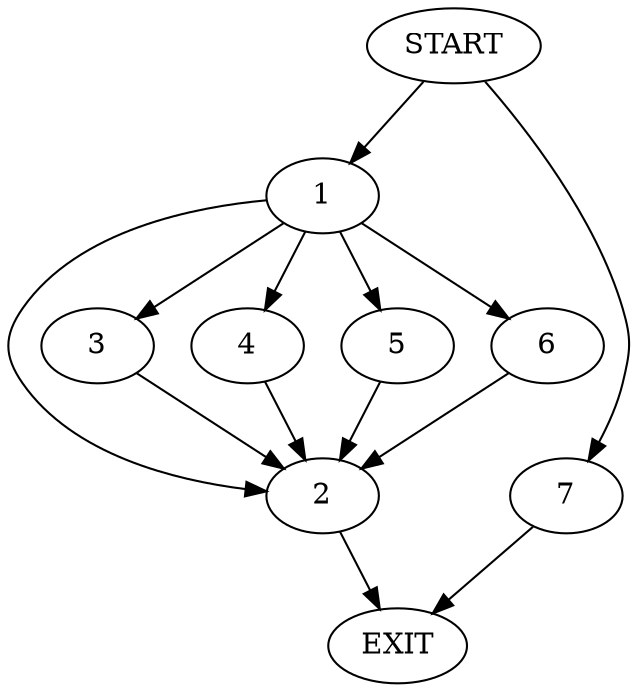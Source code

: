 digraph {
0 [label="START"]
8 [label="EXIT"]
0 -> 1
1 -> 2
1 -> 3
1 -> 4
1 -> 5
1 -> 6
5 -> 2
4 -> 2
3 -> 2
6 -> 2
2 -> 8
0 -> 7
7 -> 8
}
